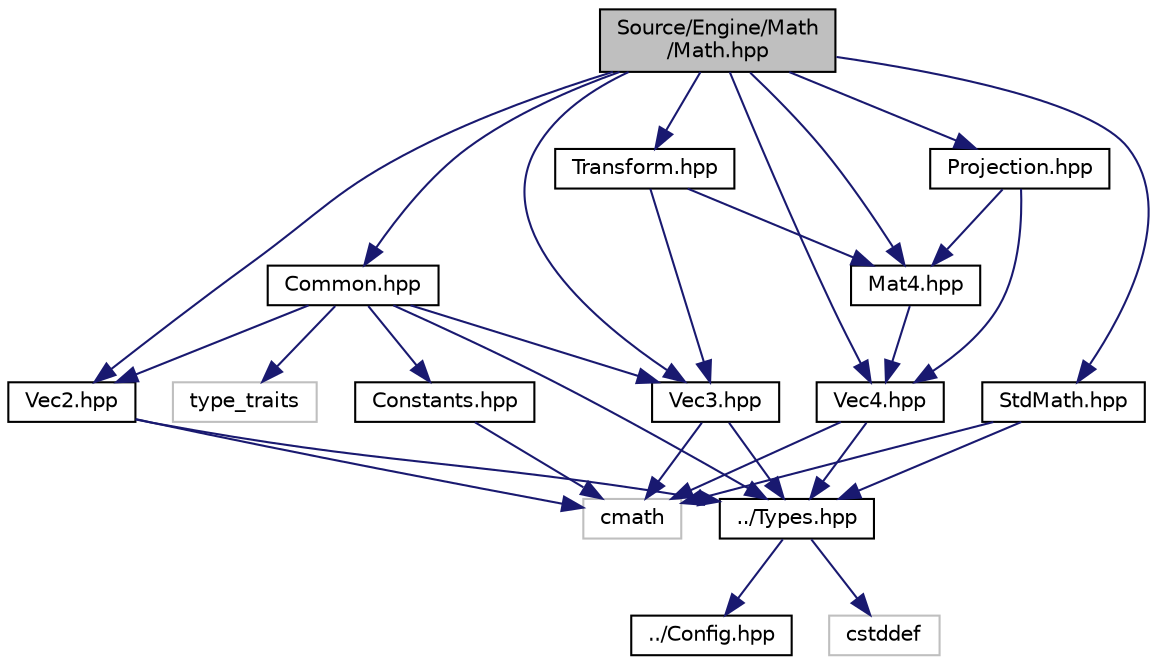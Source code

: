 digraph "Source/Engine/Math/Math.hpp"
{
  edge [fontname="Helvetica",fontsize="10",labelfontname="Helvetica",labelfontsize="10"];
  node [fontname="Helvetica",fontsize="10",shape=record];
  Node0 [label="Source/Engine/Math\l/Math.hpp",height=0.2,width=0.4,color="black", fillcolor="grey75", style="filled", fontcolor="black"];
  Node0 -> Node1 [color="midnightblue",fontsize="10",style="solid",fontname="Helvetica"];
  Node1 [label="Common.hpp",height=0.2,width=0.4,color="black", fillcolor="white", style="filled",URL="$Math_2Common_8hpp.html"];
  Node1 -> Node2 [color="midnightblue",fontsize="10",style="solid",fontname="Helvetica"];
  Node2 [label="../Types.hpp",height=0.2,width=0.4,color="black", fillcolor="white", style="filled",URL="$Types_8hpp.html"];
  Node2 -> Node3 [color="midnightblue",fontsize="10",style="solid",fontname="Helvetica"];
  Node3 [label="../Config.hpp",height=0.2,width=0.4,color="black", fillcolor="white", style="filled",URL="$Config_8hpp.html"];
  Node2 -> Node4 [color="midnightblue",fontsize="10",style="solid",fontname="Helvetica"];
  Node4 [label="cstddef",height=0.2,width=0.4,color="grey75", fillcolor="white", style="filled"];
  Node1 -> Node5 [color="midnightblue",fontsize="10",style="solid",fontname="Helvetica"];
  Node5 [label="Vec2.hpp",height=0.2,width=0.4,color="black", fillcolor="white", style="filled",URL="$Vec2_8hpp.html"];
  Node5 -> Node2 [color="midnightblue",fontsize="10",style="solid",fontname="Helvetica"];
  Node5 -> Node6 [color="midnightblue",fontsize="10",style="solid",fontname="Helvetica"];
  Node6 [label="cmath",height=0.2,width=0.4,color="grey75", fillcolor="white", style="filled"];
  Node1 -> Node7 [color="midnightblue",fontsize="10",style="solid",fontname="Helvetica"];
  Node7 [label="Vec3.hpp",height=0.2,width=0.4,color="black", fillcolor="white", style="filled",URL="$Vec3_8hpp.html"];
  Node7 -> Node2 [color="midnightblue",fontsize="10",style="solid",fontname="Helvetica"];
  Node7 -> Node6 [color="midnightblue",fontsize="10",style="solid",fontname="Helvetica"];
  Node1 -> Node8 [color="midnightblue",fontsize="10",style="solid",fontname="Helvetica"];
  Node8 [label="Constants.hpp",height=0.2,width=0.4,color="black", fillcolor="white", style="filled",URL="$Constants_8hpp.html"];
  Node8 -> Node6 [color="midnightblue",fontsize="10",style="solid",fontname="Helvetica"];
  Node1 -> Node9 [color="midnightblue",fontsize="10",style="solid",fontname="Helvetica"];
  Node9 [label="type_traits",height=0.2,width=0.4,color="grey75", fillcolor="white", style="filled"];
  Node0 -> Node5 [color="midnightblue",fontsize="10",style="solid",fontname="Helvetica"];
  Node0 -> Node7 [color="midnightblue",fontsize="10",style="solid",fontname="Helvetica"];
  Node0 -> Node10 [color="midnightblue",fontsize="10",style="solid",fontname="Helvetica"];
  Node10 [label="Vec4.hpp",height=0.2,width=0.4,color="black", fillcolor="white", style="filled",URL="$Vec4_8hpp.html"];
  Node10 -> Node2 [color="midnightblue",fontsize="10",style="solid",fontname="Helvetica"];
  Node10 -> Node6 [color="midnightblue",fontsize="10",style="solid",fontname="Helvetica"];
  Node0 -> Node11 [color="midnightblue",fontsize="10",style="solid",fontname="Helvetica"];
  Node11 [label="StdMath.hpp",height=0.2,width=0.4,color="black", fillcolor="white", style="filled",URL="$StdMath_8hpp.html"];
  Node11 -> Node2 [color="midnightblue",fontsize="10",style="solid",fontname="Helvetica"];
  Node11 -> Node6 [color="midnightblue",fontsize="10",style="solid",fontname="Helvetica"];
  Node0 -> Node12 [color="midnightblue",fontsize="10",style="solid",fontname="Helvetica"];
  Node12 [label="Mat4.hpp",height=0.2,width=0.4,color="black", fillcolor="white", style="filled",URL="$Mat4_8hpp.html"];
  Node12 -> Node10 [color="midnightblue",fontsize="10",style="solid",fontname="Helvetica"];
  Node0 -> Node13 [color="midnightblue",fontsize="10",style="solid",fontname="Helvetica"];
  Node13 [label="Projection.hpp",height=0.2,width=0.4,color="black", fillcolor="white", style="filled",URL="$Projection_8hpp.html"];
  Node13 -> Node12 [color="midnightblue",fontsize="10",style="solid",fontname="Helvetica"];
  Node13 -> Node10 [color="midnightblue",fontsize="10",style="solid",fontname="Helvetica"];
  Node0 -> Node14 [color="midnightblue",fontsize="10",style="solid",fontname="Helvetica"];
  Node14 [label="Transform.hpp",height=0.2,width=0.4,color="black", fillcolor="white", style="filled",URL="$Transform_8hpp.html"];
  Node14 -> Node12 [color="midnightblue",fontsize="10",style="solid",fontname="Helvetica"];
  Node14 -> Node7 [color="midnightblue",fontsize="10",style="solid",fontname="Helvetica"];
}
